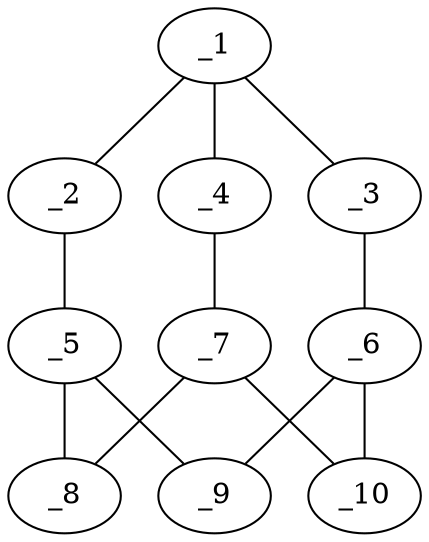 graph molid26346 {
	_1	 [charge=0,
		chem=4,
		symbol="N  ",
		x="4.5092",
		y="-0.2682"];
	_2	 [charge=0,
		chem=1,
		symbol="C  ",
		x="4.5092",
		y="0.6973"];
	_1 -- _2	 [valence=1];
	_3	 [charge=0,
		chem=1,
		symbol="C  ",
		x="3.8876",
		y="-1.1801"];
	_1 -- _3	 [valence=1];
	_4	 [charge=0,
		chem=1,
		symbol="C  ",
		x="3.673",
		y="-0.571"];
	_1 -- _4	 [valence=1];
	_5	 [charge=0,
		chem=4,
		symbol="N  ",
		x="3.673",
		y="1.1801"];
	_2 -- _5	 [valence=1];
	_6	 [charge=0,
		chem=4,
		symbol="N  ",
		x="2.9819",
		y="-0.7033"];
	_3 -- _6	 [valence=1];
	_7	 [charge=0,
		chem=4,
		symbol="N  ",
		x="2.8368",
		y="-0.2682"];
	_4 -- _7	 [valence=1];
	_8	 [charge=0,
		chem=1,
		symbol="C  ",
		x="2.8368",
		y="0.6973"];
	_5 -- _8	 [valence=1];
	_9	 [charge=0,
		chem=1,
		symbol="C  ",
		x="2.9819",
		y="0.342"];
	_5 -- _9	 [valence=1];
	_6 -- _9	 [valence=1];
	_10	 [charge=0,
		chem=1,
		symbol="C  ",
		x=2,
		y="-0.751"];
	_6 -- _10	 [valence=1];
	_7 -- _8	 [valence=1];
	_7 -- _10	 [valence=1];
}
